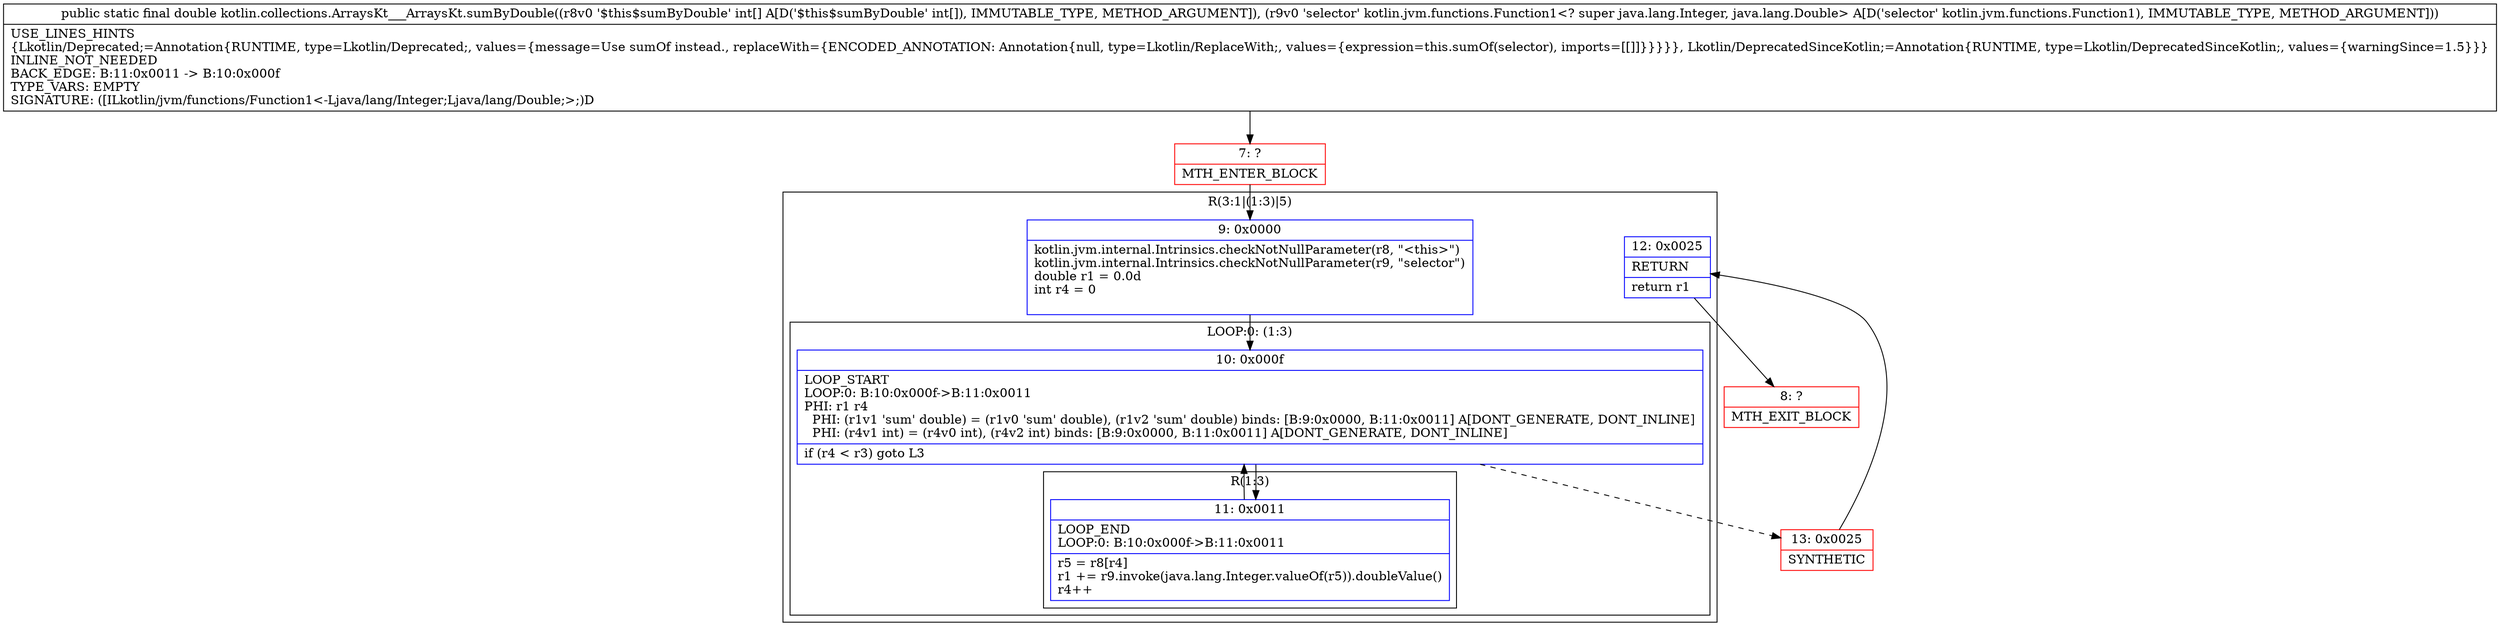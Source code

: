 digraph "CFG forkotlin.collections.ArraysKt___ArraysKt.sumByDouble([ILkotlin\/jvm\/functions\/Function1;)D" {
subgraph cluster_Region_257296800 {
label = "R(3:1|(1:3)|5)";
node [shape=record,color=blue];
Node_9 [shape=record,label="{9\:\ 0x0000|kotlin.jvm.internal.Intrinsics.checkNotNullParameter(r8, \"\<this\>\")\lkotlin.jvm.internal.Intrinsics.checkNotNullParameter(r9, \"selector\")\ldouble r1 = 0.0d\lint r4 = 0\l\l}"];
subgraph cluster_LoopRegion_356866133 {
label = "LOOP:0: (1:3)";
node [shape=record,color=blue];
Node_10 [shape=record,label="{10\:\ 0x000f|LOOP_START\lLOOP:0: B:10:0x000f\-\>B:11:0x0011\lPHI: r1 r4 \l  PHI: (r1v1 'sum' double) = (r1v0 'sum' double), (r1v2 'sum' double) binds: [B:9:0x0000, B:11:0x0011] A[DONT_GENERATE, DONT_INLINE]\l  PHI: (r4v1 int) = (r4v0 int), (r4v2 int) binds: [B:9:0x0000, B:11:0x0011] A[DONT_GENERATE, DONT_INLINE]\l|if (r4 \< r3) goto L3\l}"];
subgraph cluster_Region_371975411 {
label = "R(1:3)";
node [shape=record,color=blue];
Node_11 [shape=record,label="{11\:\ 0x0011|LOOP_END\lLOOP:0: B:10:0x000f\-\>B:11:0x0011\l|r5 = r8[r4]\lr1 += r9.invoke(java.lang.Integer.valueOf(r5)).doubleValue()\lr4++\l}"];
}
}
Node_12 [shape=record,label="{12\:\ 0x0025|RETURN\l|return r1\l}"];
}
Node_7 [shape=record,color=red,label="{7\:\ ?|MTH_ENTER_BLOCK\l}"];
Node_13 [shape=record,color=red,label="{13\:\ 0x0025|SYNTHETIC\l}"];
Node_8 [shape=record,color=red,label="{8\:\ ?|MTH_EXIT_BLOCK\l}"];
MethodNode[shape=record,label="{public static final double kotlin.collections.ArraysKt___ArraysKt.sumByDouble((r8v0 '$this$sumByDouble' int[] A[D('$this$sumByDouble' int[]), IMMUTABLE_TYPE, METHOD_ARGUMENT]), (r9v0 'selector' kotlin.jvm.functions.Function1\<? super java.lang.Integer, java.lang.Double\> A[D('selector' kotlin.jvm.functions.Function1), IMMUTABLE_TYPE, METHOD_ARGUMENT]))  | USE_LINES_HINTS\l\{Lkotlin\/Deprecated;=Annotation\{RUNTIME, type=Lkotlin\/Deprecated;, values=\{message=Use sumOf instead., replaceWith=\{ENCODED_ANNOTATION: Annotation\{null, type=Lkotlin\/ReplaceWith;, values=\{expression=this.sumOf(selector), imports=[[]]\}\}\}\}\}, Lkotlin\/DeprecatedSinceKotlin;=Annotation\{RUNTIME, type=Lkotlin\/DeprecatedSinceKotlin;, values=\{warningSince=1.5\}\}\}\lINLINE_NOT_NEEDED\lBACK_EDGE: B:11:0x0011 \-\> B:10:0x000f\lTYPE_VARS: EMPTY\lSIGNATURE: ([ILkotlin\/jvm\/functions\/Function1\<\-Ljava\/lang\/Integer;Ljava\/lang\/Double;\>;)D\l}"];
MethodNode -> Node_7;Node_9 -> Node_10;
Node_10 -> Node_11;
Node_10 -> Node_13[style=dashed];
Node_11 -> Node_10;
Node_12 -> Node_8;
Node_7 -> Node_9;
Node_13 -> Node_12;
}

